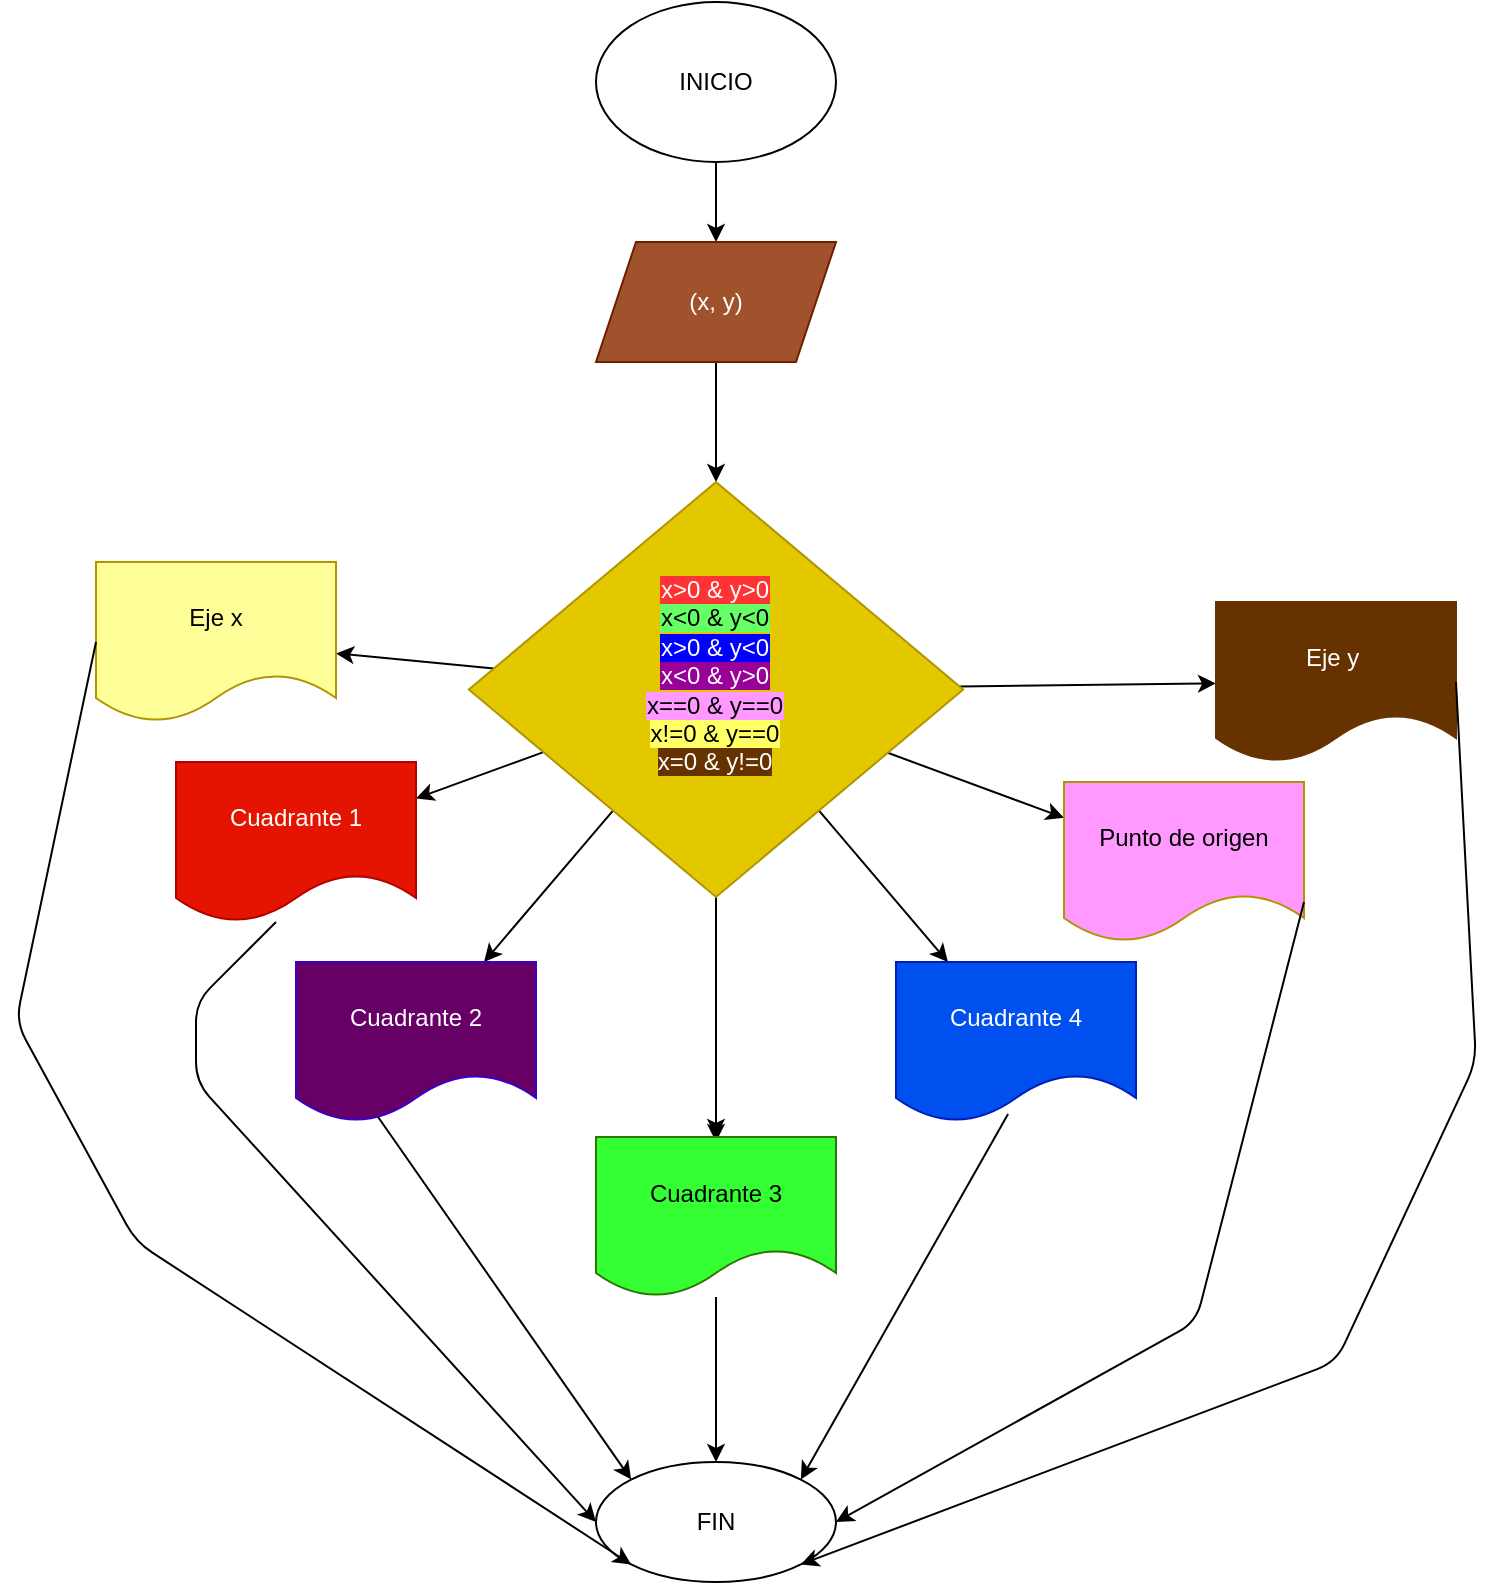 <mxfile>
    <diagram id="yqQvPOiSO9Akdq4OLzNE" name="Página-1">
        <mxGraphModel dx="1220" dy="360" grid="1" gridSize="10" guides="1" tooltips="1" connect="1" arrows="1" fold="1" page="1" pageScale="1" pageWidth="827" pageHeight="1169" math="0" shadow="0">
            <root>
                <mxCell id="0"/>
                <mxCell id="1" parent="0"/>
                <mxCell id="4" value="" style="edgeStyle=none;html=1;" parent="1" source="2" target="3" edge="1">
                    <mxGeometry relative="1" as="geometry"/>
                </mxCell>
                <mxCell id="2" value="INICIO" style="ellipse;whiteSpace=wrap;html=1;" parent="1" vertex="1">
                    <mxGeometry x="60" y="40" width="120" height="80" as="geometry"/>
                </mxCell>
                <mxCell id="6" value="" style="edgeStyle=none;html=1;" parent="1" source="3" target="5" edge="1">
                    <mxGeometry relative="1" as="geometry"/>
                </mxCell>
                <mxCell id="3" value="(x, y)" style="shape=parallelogram;perimeter=parallelogramPerimeter;whiteSpace=wrap;html=1;fixedSize=1;fillColor=#a0522d;fontColor=#ffffff;strokeColor=#6D1F00;" parent="1" vertex="1">
                    <mxGeometry x="60" y="160" width="120" height="60" as="geometry"/>
                </mxCell>
                <mxCell id="10" value="" style="edgeStyle=none;html=1;" parent="1" source="5" edge="1">
                    <mxGeometry relative="1" as="geometry">
                        <mxPoint x="119.999" y="610" as="targetPoint"/>
                    </mxGeometry>
                </mxCell>
                <mxCell id="15" value="" style="edgeStyle=none;html=1;fontColor=#FFFFFF;" parent="1" source="5" target="14" edge="1">
                    <mxGeometry relative="1" as="geometry"/>
                </mxCell>
                <mxCell id="17" value="" style="edgeStyle=none;html=1;fontColor=#FFFFFF;" parent="1" source="5" target="16" edge="1">
                    <mxGeometry relative="1" as="geometry"/>
                </mxCell>
                <mxCell id="19" value="" style="edgeStyle=none;html=1;fontColor=#FFFFFF;" parent="1" source="5" target="18" edge="1">
                    <mxGeometry relative="1" as="geometry"/>
                </mxCell>
                <mxCell id="21" value="" style="edgeStyle=none;html=1;fontColor=#000000;" parent="1" source="5" target="20" edge="1">
                    <mxGeometry relative="1" as="geometry"/>
                </mxCell>
                <mxCell id="23" value="" style="edgeStyle=none;html=1;fontColor=#FFFFFF;" parent="1" source="5" target="22" edge="1">
                    <mxGeometry relative="1" as="geometry"/>
                </mxCell>
                <mxCell id="25" value="" style="edgeStyle=none;html=1;fontColor=#FFFFFF;" parent="1" source="5" target="24" edge="1">
                    <mxGeometry relative="1" as="geometry"/>
                </mxCell>
                <mxCell id="27" value="" style="edgeStyle=none;html=1;fontColor=#FFFFFF;" parent="1" source="5" target="26" edge="1">
                    <mxGeometry relative="1" as="geometry"/>
                </mxCell>
                <mxCell id="5" value="&lt;font style=&quot;background-color: rgb(255 , 51 , 51)&quot; color=&quot;#ffffff&quot;&gt;x&amp;gt;0 &amp;amp; y&amp;gt;0&lt;/font&gt;&lt;br&gt;&lt;span style=&quot;background-color: rgb(102 , 255 , 102)&quot;&gt;x&amp;lt;0 &amp;amp; y&amp;lt;0&lt;/span&gt;&lt;br&gt;&lt;span style=&quot;background-color: rgb(0 , 0 , 255)&quot;&gt;&lt;font color=&quot;#ffffff&quot;&gt;x&amp;gt;0 &amp;amp; y&amp;lt;0&lt;br&gt;&lt;/font&gt;&lt;/span&gt;&lt;span style=&quot;background-color: rgb(153 , 0 , 153)&quot;&gt;&lt;font color=&quot;#ffffff&quot;&gt;x&amp;lt;0 &amp;amp; y&amp;gt;0&lt;/font&gt;&lt;/span&gt;&lt;br&gt;&lt;span style=&quot;background-color: rgb(255 , 153 , 255)&quot;&gt;x==0 &amp;amp; y==0&lt;/span&gt;&lt;br&gt;&lt;span style=&quot;background-color: rgb(255 , 255 , 102)&quot;&gt;x!=0 &amp;amp; y==0&lt;/span&gt;&lt;br&gt;&lt;span style=&quot;background-color: rgb(102 , 51 , 0)&quot;&gt;&lt;font color=&quot;#ffffff&quot;&gt;x=0 &amp;amp; y!=0&lt;/font&gt;&lt;br&gt;&lt;/span&gt;&amp;nbsp;&amp;nbsp;" style="rhombus;whiteSpace=wrap;html=1;fillColor=#e3c800;strokeColor=#B09500;fontColor=#000000;" parent="1" vertex="1">
                    <mxGeometry x="-3.59" y="280" width="247.18" height="207.5" as="geometry"/>
                </mxCell>
                <mxCell id="14" value="Cuadrante 1" style="shape=document;whiteSpace=wrap;html=1;boundedLbl=1;fillColor=#e51400;strokeColor=#B20000;fontColor=#ffffff;" parent="1" vertex="1">
                    <mxGeometry x="-149.995" y="420" width="120" height="80" as="geometry"/>
                </mxCell>
                <mxCell id="16" value="&lt;font color=&quot;#ffffff&quot;&gt;Cuadrante 2&lt;/font&gt;" style="shape=document;whiteSpace=wrap;html=1;boundedLbl=1;fillColor=#660066;strokeColor=#3700CC;fontColor=#ffffff;" parent="1" vertex="1">
                    <mxGeometry x="-89.995" y="520" width="120" height="80" as="geometry"/>
                </mxCell>
                <mxCell id="29" value="" style="edgeStyle=none;html=1;" edge="1" parent="1" source="18" target="28">
                    <mxGeometry relative="1" as="geometry"/>
                </mxCell>
                <mxCell id="18" value="&lt;font color=&quot;#000000&quot;&gt;Cuadrante 3&lt;/font&gt;" style="shape=document;whiteSpace=wrap;html=1;boundedLbl=1;fillColor=#33FF33;strokeColor=#2D7600;fontColor=#ffffff;" parent="1" vertex="1">
                    <mxGeometry x="59.995" y="607.5" width="120" height="80" as="geometry"/>
                </mxCell>
                <mxCell id="20" value="&lt;font color=&quot;#ffffff&quot;&gt;Cuadrante 4&lt;/font&gt;" style="shape=document;whiteSpace=wrap;html=1;boundedLbl=1;fillColor=#0050ef;strokeColor=#001DBC;fontColor=#ffffff;" parent="1" vertex="1">
                    <mxGeometry x="209.995" y="520" width="120" height="80" as="geometry"/>
                </mxCell>
                <mxCell id="22" value="Punto de origen" style="shape=document;whiteSpace=wrap;html=1;boundedLbl=1;fillColor=#FF99FF;strokeColor=#B09500;fontColor=#000000;" parent="1" vertex="1">
                    <mxGeometry x="294.005" y="430" width="120" height="80" as="geometry"/>
                </mxCell>
                <mxCell id="24" value="Eje x" style="shape=document;whiteSpace=wrap;html=1;boundedLbl=1;fillColor=#FFFF99;strokeColor=#B09500;fontColor=#000000;" parent="1" vertex="1">
                    <mxGeometry x="-189.995" y="320" width="120" height="80" as="geometry"/>
                </mxCell>
                <mxCell id="26" value="&lt;font color=&quot;#ffffff&quot;&gt;Eje y&amp;nbsp;&lt;/font&gt;" style="shape=document;whiteSpace=wrap;html=1;boundedLbl=1;fillColor=#663300;strokeColor=#663300;fontColor=#000000;" parent="1" vertex="1">
                    <mxGeometry x="369.995" y="340" width="120" height="80" as="geometry"/>
                </mxCell>
                <mxCell id="28" value="FIN" style="ellipse;whiteSpace=wrap;html=1;" vertex="1" parent="1">
                    <mxGeometry x="59.995" y="770" width="120" height="60" as="geometry"/>
                </mxCell>
                <mxCell id="30" value="" style="endArrow=classic;html=1;exitX=0.467;exitY=0.95;exitDx=0;exitDy=0;exitPerimeter=0;entryX=1;entryY=0;entryDx=0;entryDy=0;" edge="1" parent="1" source="20" target="28">
                    <mxGeometry width="50" height="50" relative="1" as="geometry">
                        <mxPoint x="460" y="930" as="sourcePoint"/>
                        <mxPoint x="280" y="1010" as="targetPoint"/>
                    </mxGeometry>
                </mxCell>
                <mxCell id="31" value="" style="endArrow=classic;html=1;exitX=0.342;exitY=0.969;exitDx=0;exitDy=0;exitPerimeter=0;entryX=0;entryY=0;entryDx=0;entryDy=0;" edge="1" parent="1" source="16" target="28">
                    <mxGeometry width="50" height="50" relative="1" as="geometry">
                        <mxPoint x="-120" y="730" as="sourcePoint"/>
                        <mxPoint x="-60" y="810" as="targetPoint"/>
                    </mxGeometry>
                </mxCell>
                <mxCell id="32" value="" style="endArrow=classic;html=1;entryX=0;entryY=0.5;entryDx=0;entryDy=0;" edge="1" parent="1" target="28">
                    <mxGeometry width="50" height="50" relative="1" as="geometry">
                        <mxPoint x="-100" y="500" as="sourcePoint"/>
                        <mxPoint x="-170" y="816" as="targetPoint"/>
                        <Array as="points">
                            <mxPoint x="-140" y="540"/>
                            <mxPoint x="-140" y="580"/>
                        </Array>
                    </mxGeometry>
                </mxCell>
                <mxCell id="33" value="" style="endArrow=classic;html=1;exitX=1;exitY=0.75;exitDx=0;exitDy=0;entryX=1;entryY=0.5;entryDx=0;entryDy=0;" edge="1" parent="1" source="22" target="28">
                    <mxGeometry width="50" height="50" relative="1" as="geometry">
                        <mxPoint x="500" y="740" as="sourcePoint"/>
                        <mxPoint x="370" y="1040" as="targetPoint"/>
                        <Array as="points">
                            <mxPoint x="360" y="700"/>
                        </Array>
                    </mxGeometry>
                </mxCell>
                <mxCell id="34" value="" style="endArrow=classic;html=1;exitX=1;exitY=0.5;exitDx=0;exitDy=0;entryX=1;entryY=1;entryDx=0;entryDy=0;" edge="1" parent="1" source="26" target="28">
                    <mxGeometry width="50" height="50" relative="1" as="geometry">
                        <mxPoint x="520" y="540" as="sourcePoint"/>
                        <mxPoint x="270" y="1020" as="targetPoint"/>
                        <Array as="points">
                            <mxPoint x="500" y="570"/>
                            <mxPoint x="430" y="720"/>
                        </Array>
                    </mxGeometry>
                </mxCell>
                <mxCell id="35" value="" style="endArrow=classic;html=1;exitX=0;exitY=0.5;exitDx=0;exitDy=0;entryX=0;entryY=1;entryDx=0;entryDy=0;" edge="1" parent="1" source="24" target="28">
                    <mxGeometry width="50" height="50" relative="1" as="geometry">
                        <mxPoint x="-290" y="560" as="sourcePoint"/>
                        <mxPoint x="-240" y="972" as="targetPoint"/>
                        <Array as="points">
                            <mxPoint x="-230" y="550"/>
                            <mxPoint x="-170" y="660"/>
                        </Array>
                    </mxGeometry>
                </mxCell>
            </root>
        </mxGraphModel>
    </diagram>
</mxfile>